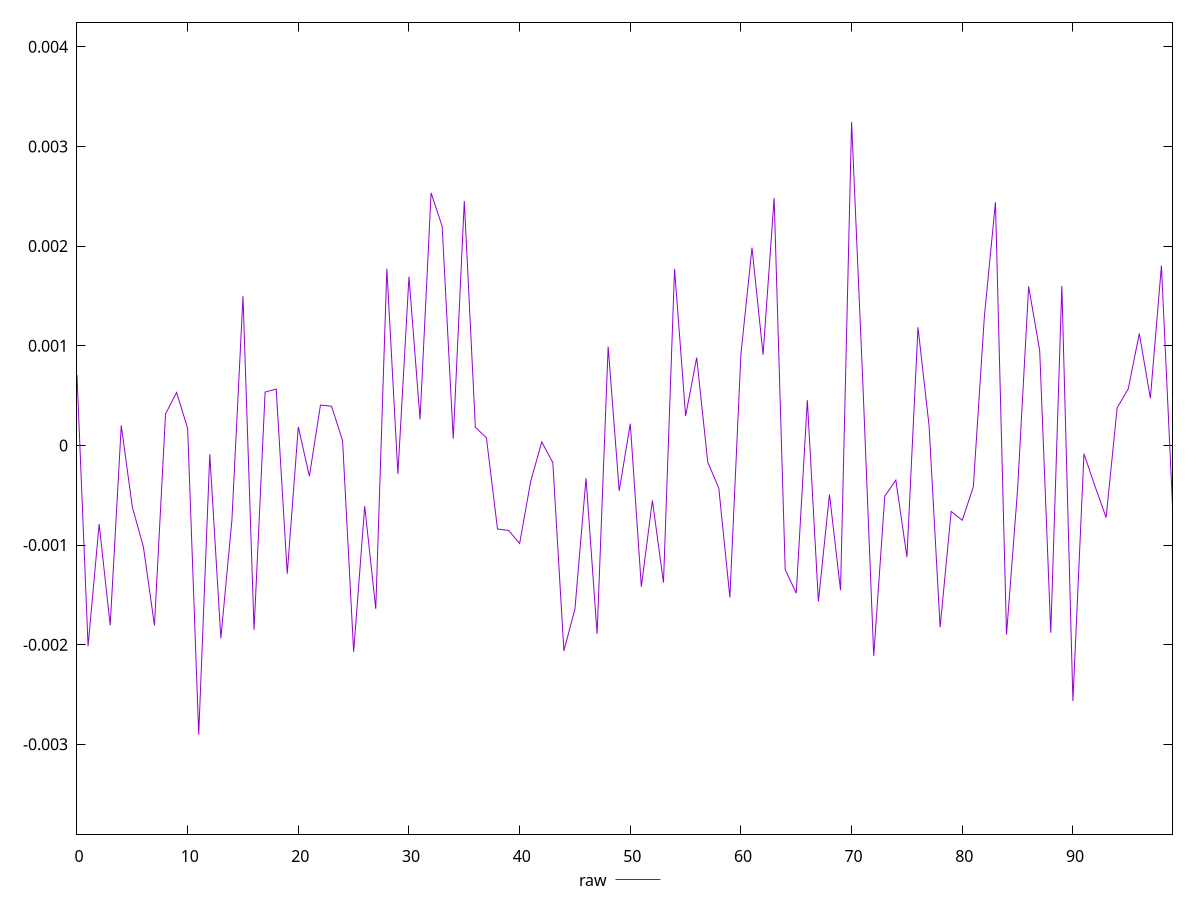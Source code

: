 reset

$raw <<EOF
0 0.0007057909921411776
1 -0.002014334295871043
2 -0.0007896837111539079
3 -0.0018045677851353309
4 0.0001997324186246813
5 -0.0006185000440130906
6 -0.0010188417442087072
7 -0.0018056414285653971
8 0.0003145199312290453
9 0.0005304566829965962
10 0.00017074297055286614
11 -0.0029010721723699124
12 -0.0000897725964814083
13 -0.001934964934800979
14 -0.0007488687711182363
15 0.0014961168535828928
16 -0.0018507560807615375
17 0.0005353432586656043
18 0.0005650457472821608
19 -0.0012874116488318077
20 0.00018553993480837863
21 -0.00030962840631509946
22 0.000404290266041612
23 0.00039346950393023215
24 0.00004884868591155615
25 -0.0020713510261061944
26 -0.0006097838079083157
27 -0.0016398957545118726
28 0.001772417232187034
29 -0.0002866826429473923
30 0.0016927802034043388
31 0.0002618304212700012
32 0.002533503252324642
33 0.0021985606810145325
34 0.00006749486278750609
35 0.002451125762965103
36 0.00018166103283883908
37 0.0000759404328544733
38 -0.0008388103175462408
39 -0.000853118262764333
40 -0.0009845114554550012
41 -0.00036118891400563124
42 0.00003419432128814685
43 -0.00017280597660734916
44 -0.0020612943295741626
45 -0.001641386814787813
46 -0.00033009041952716036
47 -0.001892032003023112
48 0.000991143054333412
49 -0.00045591859171384473
50 0.00021742288503568633
51 -0.0014179872504549585
52 -0.0005526362628130796
53 -0.0013769909187039081
54 0.0017705129384972924
55 0.00029573246837905857
56 0.0008806832200154402
57 -0.00016744533233331913
58 -0.00043017744139835554
59 -0.0015256219715208109
60 0.0009178604708582854
61 0.001984414860730293
62 0.0009095167423908085
63 0.0024828336711037033
64 -0.0012458735613288757
65 -0.0014836772296987447
66 0.00045388715212418774
67 -0.0015651994523319785
68 -0.0004923096773310694
69 -0.0014521588958623548
70 0.003245593027416556
71 0.0006717230916836453
72 -0.002112058151794783
73 -0.0005095861349918473
74 -0.00034865386907289355
75 -0.0011208150676645246
76 0.0011851659639002137
77 0.0001991456962357996
78 -0.0018247610672162413
79 -0.0006626109350816012
80 -0.0007513891451750367
81 -0.00041559388591244693
82 0.0012935351433041719
83 0.002439004418620909
84 -0.0018985168614727632
85 -0.00044386464742193543
86 0.0015951677722028728
87 0.0009501373639120952
88 -0.0018808306582032397
89 0.0016001382423637897
90 -0.0025653841475764337
91 -0.00008447895428329534
92 -0.0004114709826562679
93 -0.0007236772518860379
94 0.0003768726756918411
95 0.0005663723414675603
96 0.0011227922060694112
97 0.0004738713427318403
98 0.0018035360293860376
99 -0.0006002952292804681
EOF

set key outside below
set xrange [0:99]
set yrange [-0.0039010721723699124:0.004245593027416556]
set trange [-0.0039010721723699124:0.004245593027416556]
set terminal svg size 640, 500 enhanced background rgb 'white'
set output "report_00020_2021-02-19T21:17:38.612Z2/meta/pScore-difference/samples/pages+cached+noadtech/raw/values.svg"

plot $raw title "raw" with line

reset
